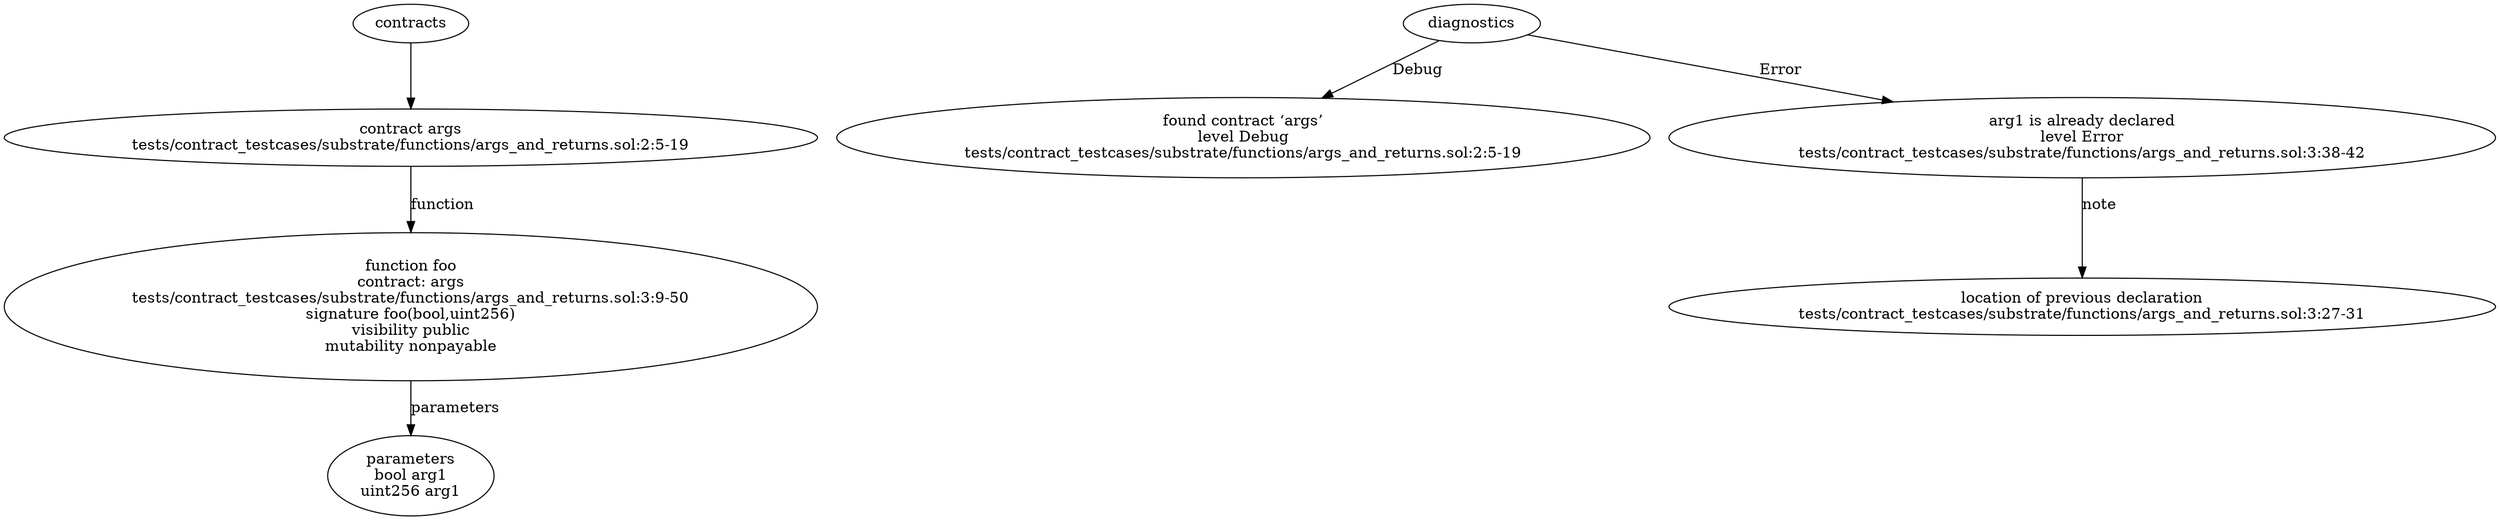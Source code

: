 strict digraph "tests/contract_testcases/substrate/functions/args_and_returns.sol" {
	contract [label="contract args\ntests/contract_testcases/substrate/functions/args_and_returns.sol:2:5-19"]
	foo [label="function foo\ncontract: args\ntests/contract_testcases/substrate/functions/args_and_returns.sol:3:9-50\nsignature foo(bool,uint256)\nvisibility public\nmutability nonpayable"]
	parameters [label="parameters\nbool arg1\nuint256 arg1"]
	diagnostic [label="found contract ‘args’\nlevel Debug\ntests/contract_testcases/substrate/functions/args_and_returns.sol:2:5-19"]
	diagnostic_6 [label="arg1 is already declared\nlevel Error\ntests/contract_testcases/substrate/functions/args_and_returns.sol:3:38-42"]
	note [label="location of previous declaration\ntests/contract_testcases/substrate/functions/args_and_returns.sol:3:27-31"]
	contracts -> contract
	contract -> foo [label="function"]
	foo -> parameters [label="parameters"]
	diagnostics -> diagnostic [label="Debug"]
	diagnostics -> diagnostic_6 [label="Error"]
	diagnostic_6 -> note [label="note"]
}
